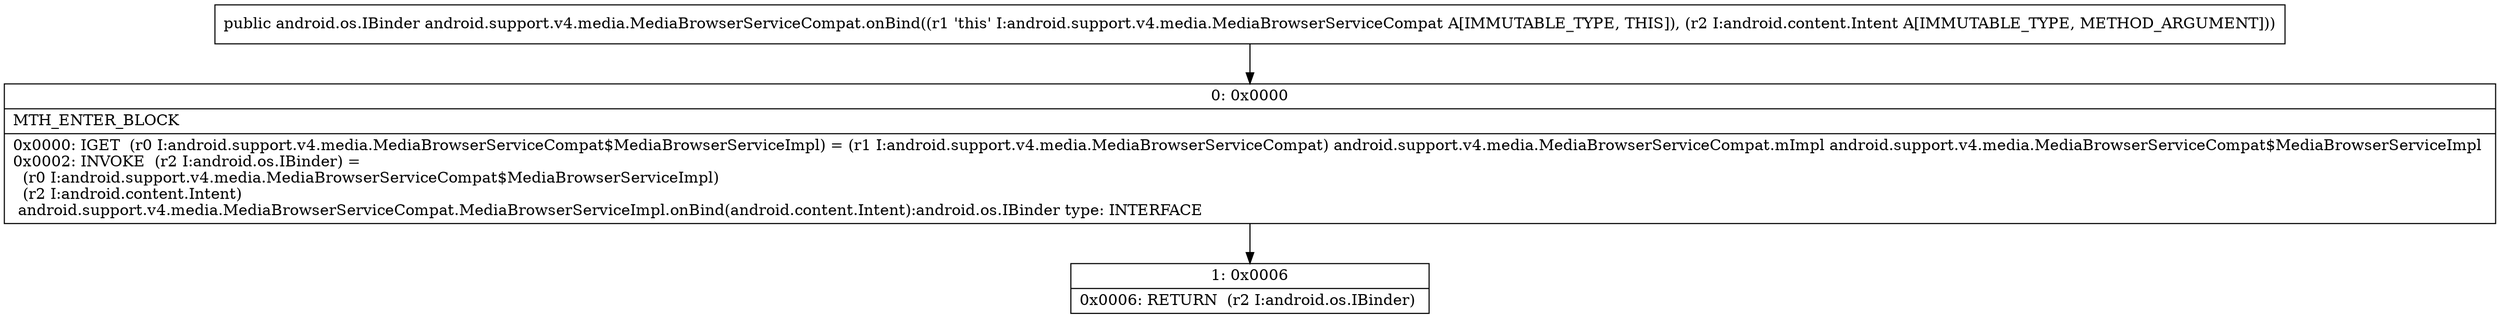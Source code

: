 digraph "CFG forandroid.support.v4.media.MediaBrowserServiceCompat.onBind(Landroid\/content\/Intent;)Landroid\/os\/IBinder;" {
Node_0 [shape=record,label="{0\:\ 0x0000|MTH_ENTER_BLOCK\l|0x0000: IGET  (r0 I:android.support.v4.media.MediaBrowserServiceCompat$MediaBrowserServiceImpl) = (r1 I:android.support.v4.media.MediaBrowserServiceCompat) android.support.v4.media.MediaBrowserServiceCompat.mImpl android.support.v4.media.MediaBrowserServiceCompat$MediaBrowserServiceImpl \l0x0002: INVOKE  (r2 I:android.os.IBinder) = \l  (r0 I:android.support.v4.media.MediaBrowserServiceCompat$MediaBrowserServiceImpl)\l  (r2 I:android.content.Intent)\l android.support.v4.media.MediaBrowserServiceCompat.MediaBrowserServiceImpl.onBind(android.content.Intent):android.os.IBinder type: INTERFACE \l}"];
Node_1 [shape=record,label="{1\:\ 0x0006|0x0006: RETURN  (r2 I:android.os.IBinder) \l}"];
MethodNode[shape=record,label="{public android.os.IBinder android.support.v4.media.MediaBrowserServiceCompat.onBind((r1 'this' I:android.support.v4.media.MediaBrowserServiceCompat A[IMMUTABLE_TYPE, THIS]), (r2 I:android.content.Intent A[IMMUTABLE_TYPE, METHOD_ARGUMENT])) }"];
MethodNode -> Node_0;
Node_0 -> Node_1;
}

